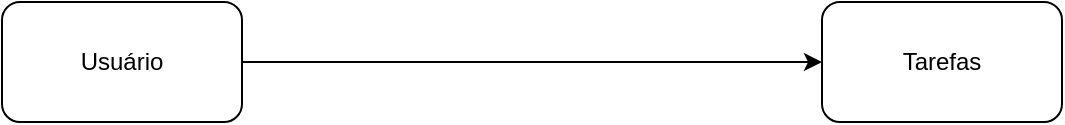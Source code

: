 <mxfile version="25.0.0">
  <diagram name="Página-1" id="5zgu-A8RWavkb_-Rct92">
    <mxGraphModel dx="1417" dy="779" grid="1" gridSize="10" guides="1" tooltips="1" connect="1" arrows="1" fold="1" page="1" pageScale="1" pageWidth="827" pageHeight="1169" math="0" shadow="0">
      <root>
        <mxCell id="0" />
        <mxCell id="1" parent="0" />
        <mxCell id="HPqWiaTuNLJCEAKEeq9_-4" style="edgeStyle=orthogonalEdgeStyle;rounded=0;orthogonalLoop=1;jettySize=auto;html=1;entryX=0;entryY=0.5;entryDx=0;entryDy=0;" edge="1" parent="1" source="HPqWiaTuNLJCEAKEeq9_-1" target="HPqWiaTuNLJCEAKEeq9_-3">
          <mxGeometry relative="1" as="geometry" />
        </mxCell>
        <mxCell id="HPqWiaTuNLJCEAKEeq9_-1" value="Usuário" style="rounded=1;whiteSpace=wrap;html=1;" vertex="1" parent="1">
          <mxGeometry x="150" y="90" width="120" height="60" as="geometry" />
        </mxCell>
        <mxCell id="HPqWiaTuNLJCEAKEeq9_-3" value="Tarefas" style="rounded=1;whiteSpace=wrap;html=1;" vertex="1" parent="1">
          <mxGeometry x="560" y="90" width="120" height="60" as="geometry" />
        </mxCell>
      </root>
    </mxGraphModel>
  </diagram>
</mxfile>
